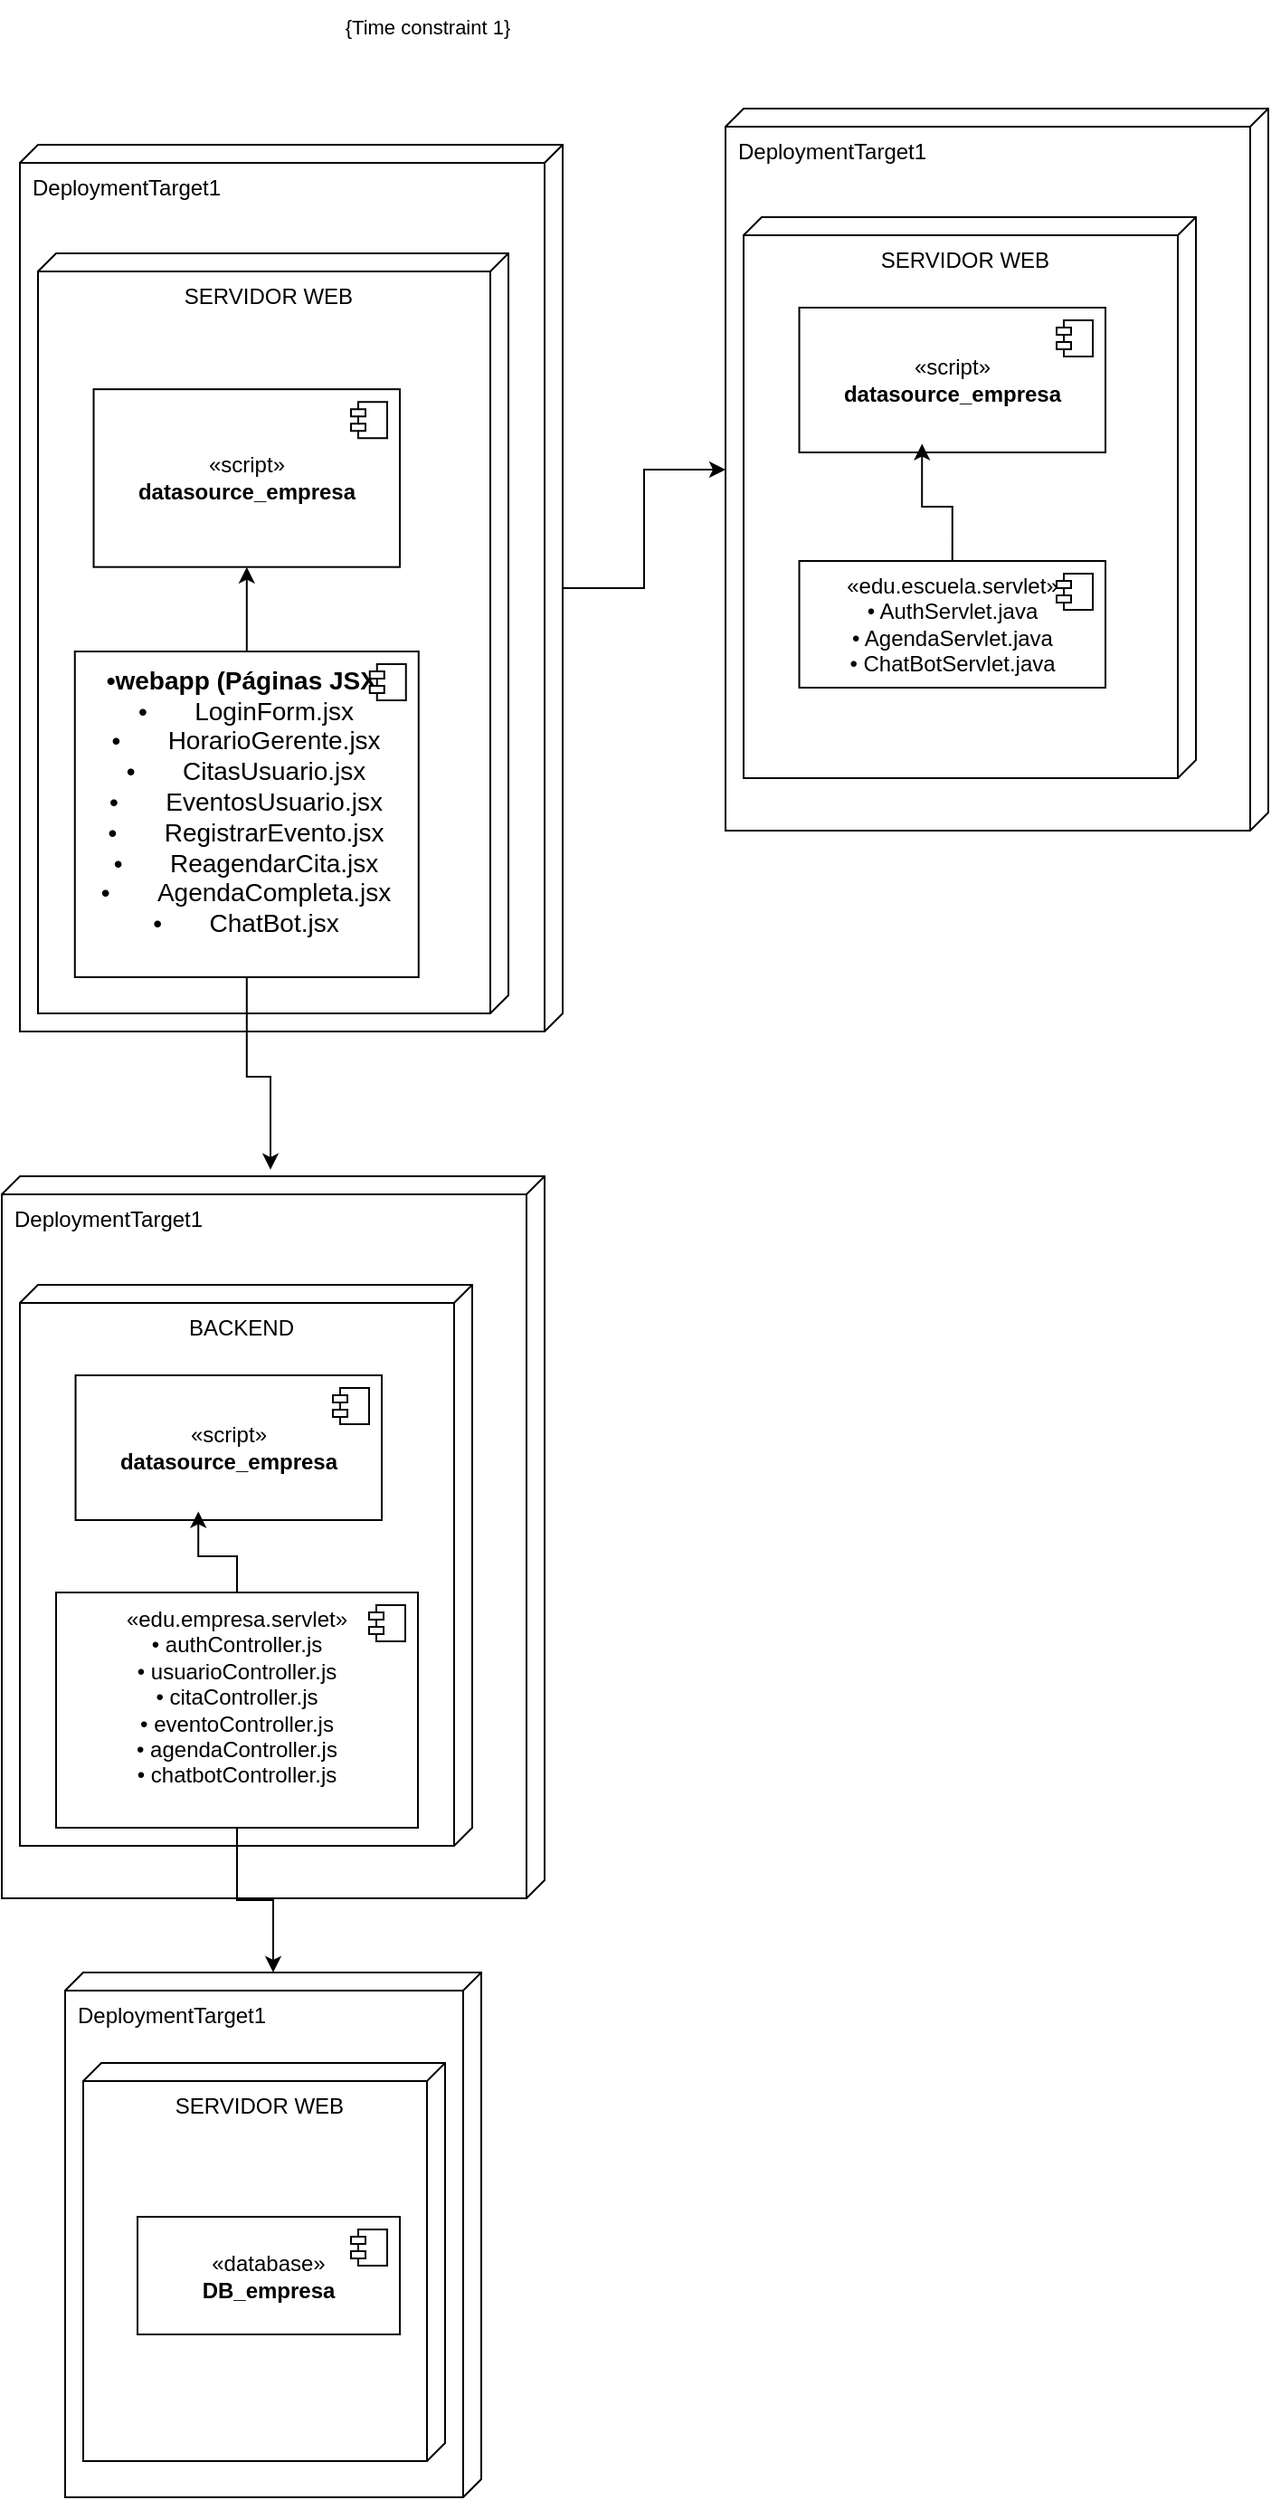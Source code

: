 <mxfile version="27.1.6">
  <diagram name="Page-1" id="WyO3LpVJ7yU6CaVVX3u4">
    <mxGraphModel dx="-16" dy="650" grid="1" gridSize="10" guides="1" tooltips="1" connect="1" arrows="1" fold="1" page="1" pageScale="1" pageWidth="850" pageHeight="1100" math="0" shadow="0">
      <root>
        <mxCell id="0" />
        <mxCell id="1" parent="0" />
        <mxCell id="48SG3sQZl2NBpn9V5cue-52" value="DeploymentTarget1" style="verticalAlign=top;align=left;shape=cube;size=10;direction=south;fontStyle=0;html=1;boundedLbl=1;spacingLeft=5;whiteSpace=wrap;" parent="1" vertex="1">
          <mxGeometry x="1045" y="1190" width="230" height="290" as="geometry" />
        </mxCell>
        <mxCell id="48SG3sQZl2NBpn9V5cue-53" value="SERVIDOR WEB" style="verticalAlign=top;align=center;shape=cube;size=10;direction=south;html=1;boundedLbl=1;spacingLeft=5;whiteSpace=wrap;" parent="48SG3sQZl2NBpn9V5cue-52" vertex="1">
          <mxGeometry width="200" height="220" relative="1" as="geometry">
            <mxPoint x="10" y="50" as="offset" />
          </mxGeometry>
        </mxCell>
        <mxCell id="48SG3sQZl2NBpn9V5cue-59" value="«database»&lt;br&gt;&lt;b&gt;DB_empresa&lt;/b&gt;" style="html=1;dropTarget=0;whiteSpace=wrap;" parent="48SG3sQZl2NBpn9V5cue-52" vertex="1">
          <mxGeometry x="40" y="135" width="145" height="65" as="geometry" />
        </mxCell>
        <mxCell id="48SG3sQZl2NBpn9V5cue-60" value="" style="shape=module;jettyWidth=8;jettyHeight=4;" parent="48SG3sQZl2NBpn9V5cue-59" vertex="1">
          <mxGeometry x="1" width="20" height="20" relative="1" as="geometry">
            <mxPoint x="-27" y="7" as="offset" />
          </mxGeometry>
        </mxCell>
        <mxCell id="48SG3sQZl2NBpn9V5cue-84" value="" style="edgeStyle=orthogonalEdgeStyle;rounded=0;orthogonalLoop=1;jettySize=auto;html=1;" parent="1" source="48SG3sQZl2NBpn9V5cue-66" target="48SG3sQZl2NBpn9V5cue-77" edge="1">
          <mxGeometry relative="1" as="geometry" />
        </mxCell>
        <mxCell id="48SG3sQZl2NBpn9V5cue-66" value="DeploymentTarget1" style="verticalAlign=top;align=left;shape=cube;size=10;direction=south;fontStyle=0;html=1;boundedLbl=1;spacingLeft=5;whiteSpace=wrap;" parent="1" vertex="1">
          <mxGeometry x="1020" y="180" width="300" height="490" as="geometry" />
        </mxCell>
        <mxCell id="48SG3sQZl2NBpn9V5cue-67" value="SERVIDOR WEB" style="verticalAlign=top;align=center;shape=cube;size=10;direction=south;html=1;boundedLbl=1;spacingLeft=5;whiteSpace=wrap;" parent="48SG3sQZl2NBpn9V5cue-66" vertex="1">
          <mxGeometry width="260" height="420" relative="1" as="geometry">
            <mxPoint x="10" y="60" as="offset" />
          </mxGeometry>
        </mxCell>
        <mxCell id="48SG3sQZl2NBpn9V5cue-68" value="«script»&lt;br&gt;&lt;b&gt;datasource_empresa&lt;/b&gt;" style="html=1;dropTarget=0;whiteSpace=wrap;" parent="48SG3sQZl2NBpn9V5cue-66" vertex="1">
          <mxGeometry x="40.76" y="135.088" width="169.24" height="98.246" as="geometry" />
        </mxCell>
        <mxCell id="48SG3sQZl2NBpn9V5cue-69" value="" style="shape=module;jettyWidth=8;jettyHeight=4;" parent="48SG3sQZl2NBpn9V5cue-68" vertex="1">
          <mxGeometry x="1" width="20" height="20" relative="1" as="geometry">
            <mxPoint x="-27" y="7" as="offset" />
          </mxGeometry>
        </mxCell>
        <mxCell id="48SG3sQZl2NBpn9V5cue-71" value="&lt;font style=&quot;font-size: 14px;&quot;&gt;&lt;b style=&quot;&quot;&gt;•webapp (Páginas JSX)&lt;/b&gt;&lt;br style=&quot;padding: 0px; margin: 0px;&quot;&gt;&lt;/font&gt;&lt;div&gt;&lt;div&gt;&lt;font style=&quot;font-size: 14px;&quot;&gt;•&lt;span style=&quot;white-space: pre;&quot;&gt;&#x9;&lt;/span&gt;LoginForm.jsx&lt;/font&gt;&lt;/div&gt;&lt;div&gt;&lt;font style=&quot;font-size: 14px;&quot;&gt;•&lt;span style=&quot;white-space: pre;&quot;&gt;&#x9;&lt;/span&gt;HorarioGerente.jsx&lt;/font&gt;&lt;/div&gt;&lt;div&gt;&lt;font style=&quot;font-size: 14px;&quot;&gt;•&lt;span style=&quot;white-space:pre&quot;&gt;&#x9;&lt;/span&gt;CitasUsuario.jsx&lt;/font&gt;&lt;/div&gt;&lt;div&gt;&lt;font style=&quot;font-size: 14px;&quot;&gt;•&lt;span style=&quot;white-space:pre&quot;&gt;&#x9;&lt;/span&gt;EventosUsuario.jsx&lt;/font&gt;&lt;/div&gt;&lt;div&gt;&lt;font style=&quot;font-size: 14px;&quot;&gt;•&lt;span style=&quot;white-space:pre&quot;&gt;&#x9;&lt;/span&gt;RegistrarEvento.jsx&lt;/font&gt;&lt;/div&gt;&lt;div&gt;&lt;font style=&quot;font-size: 14px;&quot;&gt;•&lt;span style=&quot;white-space:pre&quot;&gt;&#x9;&lt;/span&gt;ReagendarCita.jsx&lt;/font&gt;&lt;/div&gt;&lt;div&gt;&lt;font style=&quot;font-size: 14px;&quot;&gt;•&lt;span style=&quot;white-space:pre&quot;&gt;&#x9;&lt;/span&gt;AgendaCompleta.jsx&lt;/font&gt;&lt;/div&gt;&lt;div&gt;&lt;font style=&quot;font-size: 14px;&quot;&gt;•&lt;span style=&quot;white-space:pre&quot;&gt;&#x9;&lt;/span&gt;ChatBot.jsx&lt;/font&gt;&lt;/div&gt;&lt;/div&gt;&lt;div&gt;&lt;br&gt;&lt;/div&gt;" style="html=1;dropTarget=0;whiteSpace=wrap;" parent="48SG3sQZl2NBpn9V5cue-66" vertex="1">
          <mxGeometry x="30.38" y="280" width="190" height="180" as="geometry" />
        </mxCell>
        <mxCell id="48SG3sQZl2NBpn9V5cue-72" value="" style="shape=module;jettyWidth=8;jettyHeight=4;" parent="48SG3sQZl2NBpn9V5cue-71" vertex="1">
          <mxGeometry x="1" width="20" height="20" relative="1" as="geometry">
            <mxPoint x="-27" y="7" as="offset" />
          </mxGeometry>
        </mxCell>
        <mxCell id="f8IitYf7ZUp1fr76fivM-12" style="edgeStyle=orthogonalEdgeStyle;rounded=0;orthogonalLoop=1;jettySize=auto;html=1;" edge="1" parent="48SG3sQZl2NBpn9V5cue-66" source="48SG3sQZl2NBpn9V5cue-71" target="48SG3sQZl2NBpn9V5cue-68">
          <mxGeometry relative="1" as="geometry" />
        </mxCell>
        <mxCell id="48SG3sQZl2NBpn9V5cue-77" value="DeploymentTarget1" style="verticalAlign=top;align=left;shape=cube;size=10;direction=south;fontStyle=0;html=1;boundedLbl=1;spacingLeft=5;whiteSpace=wrap;" parent="1" vertex="1">
          <mxGeometry x="1410" y="160" width="300" height="399" as="geometry" />
        </mxCell>
        <mxCell id="48SG3sQZl2NBpn9V5cue-78" value="SERVIDOR WEB" style="verticalAlign=top;align=center;shape=cube;size=10;direction=south;html=1;boundedLbl=1;spacingLeft=5;whiteSpace=wrap;" parent="48SG3sQZl2NBpn9V5cue-77" vertex="1">
          <mxGeometry width="250" height="310" relative="1" as="geometry">
            <mxPoint x="10" y="60" as="offset" />
          </mxGeometry>
        </mxCell>
        <mxCell id="48SG3sQZl2NBpn9V5cue-79" value="«script»&lt;br&gt;&lt;b&gt;datasource_empresa&lt;/b&gt;" style="html=1;dropTarget=0;whiteSpace=wrap;" parent="48SG3sQZl2NBpn9V5cue-77" vertex="1">
          <mxGeometry x="40.76" y="110" width="169.24" height="80" as="geometry" />
        </mxCell>
        <mxCell id="48SG3sQZl2NBpn9V5cue-80" value="" style="shape=module;jettyWidth=8;jettyHeight=4;" parent="48SG3sQZl2NBpn9V5cue-79" vertex="1">
          <mxGeometry x="1" width="20" height="20" relative="1" as="geometry">
            <mxPoint x="-27" y="7" as="offset" />
          </mxGeometry>
        </mxCell>
        <mxCell id="48SG3sQZl2NBpn9V5cue-81" value="«edu.escuela.servlet»&lt;br&gt;• AuthServlet.java&lt;br style=&quot;padding: 0px; margin: 0px;&quot;&gt;• AgendaServlet.java&lt;br style=&quot;padding: 0px; margin: 0px;&quot;&gt;• ChatBotServlet.java" style="html=1;dropTarget=0;whiteSpace=wrap;" parent="48SG3sQZl2NBpn9V5cue-77" vertex="1">
          <mxGeometry x="40.76" y="250" width="169.24" height="70" as="geometry" />
        </mxCell>
        <mxCell id="48SG3sQZl2NBpn9V5cue-82" value="" style="shape=module;jettyWidth=8;jettyHeight=4;" parent="48SG3sQZl2NBpn9V5cue-81" vertex="1">
          <mxGeometry x="1" width="20" height="20" relative="1" as="geometry">
            <mxPoint x="-27" y="7" as="offset" />
          </mxGeometry>
        </mxCell>
        <mxCell id="48SG3sQZl2NBpn9V5cue-83" style="edgeStyle=orthogonalEdgeStyle;rounded=0;orthogonalLoop=1;jettySize=auto;html=1;exitX=0.5;exitY=0;exitDx=0;exitDy=0;entryX=0.401;entryY=0.941;entryDx=0;entryDy=0;entryPerimeter=0;" parent="48SG3sQZl2NBpn9V5cue-77" source="48SG3sQZl2NBpn9V5cue-81" target="48SG3sQZl2NBpn9V5cue-79" edge="1">
          <mxGeometry relative="1" as="geometry" />
        </mxCell>
        <mxCell id="48SG3sQZl2NBpn9V5cue-85" value="&lt;span style=&quot;font-size: 11px; background-color: rgb(255, 255, 255);&quot;&gt;{Time constraint 1}&lt;/span&gt;" style="text;html=1;align=center;verticalAlign=middle;resizable=0;points=[];autosize=1;strokeColor=none;fillColor=none;" parent="1" vertex="1">
          <mxGeometry x="1190" y="100" width="110" height="30" as="geometry" />
        </mxCell>
        <mxCell id="f8IitYf7ZUp1fr76fivM-3" value="" style="edgeStyle=orthogonalEdgeStyle;rounded=0;orthogonalLoop=1;jettySize=auto;html=1;entryX=-0.009;entryY=0.505;entryDx=0;entryDy=0;entryPerimeter=0;" edge="1" parent="1" source="48SG3sQZl2NBpn9V5cue-71" target="f8IitYf7ZUp1fr76fivM-4">
          <mxGeometry relative="1" as="geometry">
            <mxPoint x="1145.38" y="610" as="targetPoint" />
          </mxGeometry>
        </mxCell>
        <mxCell id="f8IitYf7ZUp1fr76fivM-4" value="DeploymentTarget1" style="verticalAlign=top;align=left;shape=cube;size=10;direction=south;fontStyle=0;html=1;boundedLbl=1;spacingLeft=5;whiteSpace=wrap;" vertex="1" parent="1">
          <mxGeometry x="1010" y="750" width="300" height="399" as="geometry" />
        </mxCell>
        <mxCell id="f8IitYf7ZUp1fr76fivM-5" value="BACKEND" style="verticalAlign=top;align=center;shape=cube;size=10;direction=south;html=1;boundedLbl=1;spacingLeft=5;whiteSpace=wrap;" vertex="1" parent="f8IitYf7ZUp1fr76fivM-4">
          <mxGeometry width="250" height="310" relative="1" as="geometry">
            <mxPoint x="10" y="60" as="offset" />
          </mxGeometry>
        </mxCell>
        <mxCell id="f8IitYf7ZUp1fr76fivM-6" value="«script»&lt;br&gt;&lt;b&gt;datasource_empresa&lt;/b&gt;" style="html=1;dropTarget=0;whiteSpace=wrap;" vertex="1" parent="f8IitYf7ZUp1fr76fivM-4">
          <mxGeometry x="40.76" y="110" width="169.24" height="80" as="geometry" />
        </mxCell>
        <mxCell id="f8IitYf7ZUp1fr76fivM-7" value="" style="shape=module;jettyWidth=8;jettyHeight=4;" vertex="1" parent="f8IitYf7ZUp1fr76fivM-6">
          <mxGeometry x="1" width="20" height="20" relative="1" as="geometry">
            <mxPoint x="-27" y="7" as="offset" />
          </mxGeometry>
        </mxCell>
        <mxCell id="f8IitYf7ZUp1fr76fivM-8" value="«edu.empresa.servlet»&lt;br&gt;&lt;div&gt;• authController.js&lt;/div&gt;&lt;div&gt;• usuarioController.js&lt;/div&gt;&lt;div&gt;• citaController.js&lt;/div&gt;&lt;div&gt;• eventoController.js&lt;/div&gt;&lt;div&gt;• agendaController.js&lt;/div&gt;&lt;div&gt;• chatbotController.js&lt;/div&gt;&lt;div&gt;&lt;br&gt;&lt;/div&gt;" style="html=1;dropTarget=0;whiteSpace=wrap;" vertex="1" parent="f8IitYf7ZUp1fr76fivM-4">
          <mxGeometry x="30" y="230" width="200" height="130" as="geometry" />
        </mxCell>
        <mxCell id="f8IitYf7ZUp1fr76fivM-9" value="" style="shape=module;jettyWidth=8;jettyHeight=4;" vertex="1" parent="f8IitYf7ZUp1fr76fivM-8">
          <mxGeometry x="1" width="20" height="20" relative="1" as="geometry">
            <mxPoint x="-27" y="7" as="offset" />
          </mxGeometry>
        </mxCell>
        <mxCell id="f8IitYf7ZUp1fr76fivM-10" style="edgeStyle=orthogonalEdgeStyle;rounded=0;orthogonalLoop=1;jettySize=auto;html=1;exitX=0.5;exitY=0;exitDx=0;exitDy=0;entryX=0.401;entryY=0.941;entryDx=0;entryDy=0;entryPerimeter=0;" edge="1" parent="f8IitYf7ZUp1fr76fivM-4" source="f8IitYf7ZUp1fr76fivM-8" target="f8IitYf7ZUp1fr76fivM-6">
          <mxGeometry relative="1" as="geometry" />
        </mxCell>
        <mxCell id="f8IitYf7ZUp1fr76fivM-11" style="edgeStyle=orthogonalEdgeStyle;rounded=0;orthogonalLoop=1;jettySize=auto;html=1;" edge="1" parent="1" source="f8IitYf7ZUp1fr76fivM-8" target="48SG3sQZl2NBpn9V5cue-52">
          <mxGeometry relative="1" as="geometry" />
        </mxCell>
      </root>
    </mxGraphModel>
  </diagram>
</mxfile>
